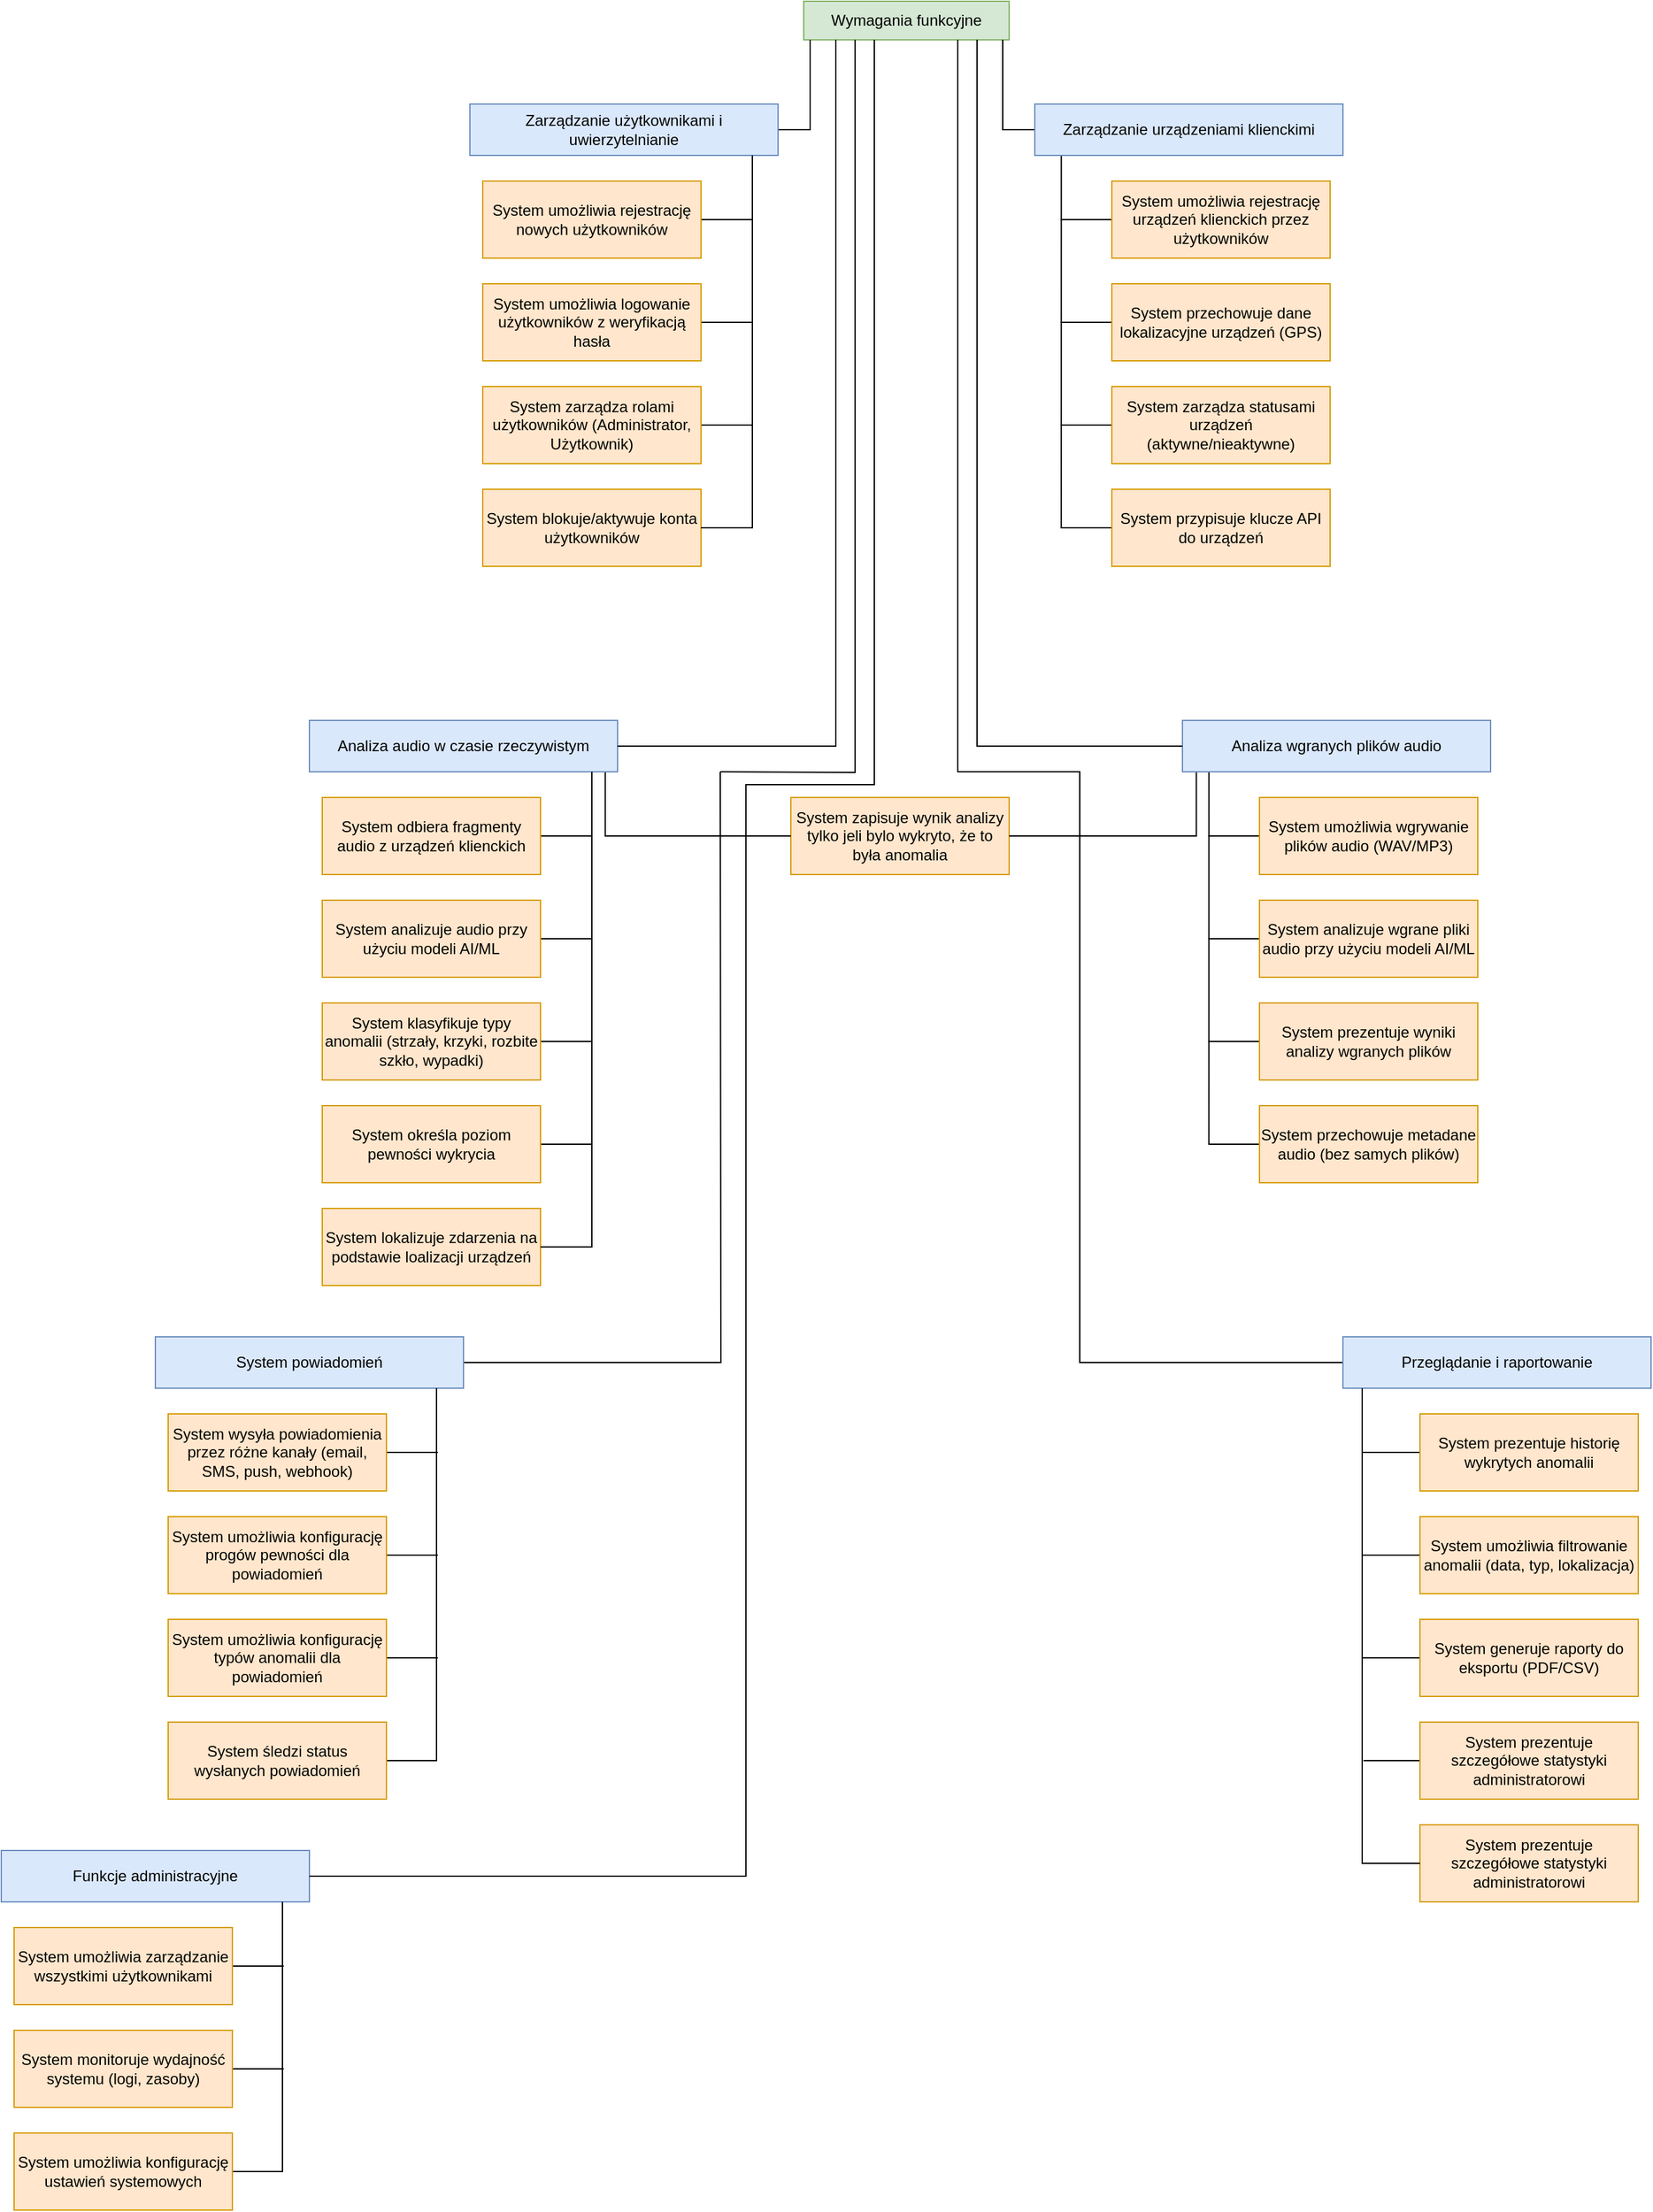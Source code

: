 <mxfile version="27.1.1">
  <diagram name="Сторінка-1" id="Snd5NYeoUCiAAMdLCgKy">
    <mxGraphModel dx="1426" dy="743" grid="1" gridSize="10" guides="1" tooltips="1" connect="1" arrows="1" fold="1" page="1" pageScale="1" pageWidth="1654" pageHeight="2336" math="0" shadow="0">
      <root>
        <mxCell id="0" />
        <mxCell id="1" parent="0" />
        <mxCell id="snhmZYs1huJNb6mN4-K5-1" value="Wymagania funkcyjne" style="rounded=0;whiteSpace=wrap;html=1;fillColor=#d5e8d4;strokeColor=#82b366;" parent="1" vertex="1">
          <mxGeometry x="785" y="40" width="160" height="30" as="geometry" />
        </mxCell>
        <mxCell id="snhmZYs1huJNb6mN4-K5-2" style="edgeStyle=orthogonalEdgeStyle;rounded=0;orthogonalLoop=1;jettySize=auto;html=1;exitX=0.5;exitY=1;exitDx=0;exitDy=0;" parent="1" source="snhmZYs1huJNb6mN4-K5-1" target="snhmZYs1huJNb6mN4-K5-1" edge="1">
          <mxGeometry relative="1" as="geometry" />
        </mxCell>
        <mxCell id="snhmZYs1huJNb6mN4-K5-36" style="edgeStyle=orthogonalEdgeStyle;rounded=0;orthogonalLoop=1;jettySize=auto;html=1;endArrow=none;startFill=0;" parent="1" source="snhmZYs1huJNb6mN4-K5-3" edge="1">
          <mxGeometry relative="1" as="geometry">
            <mxPoint x="790" y="70" as="targetPoint" />
            <Array as="points">
              <mxPoint x="790" y="140" />
              <mxPoint x="790" y="70" />
            </Array>
          </mxGeometry>
        </mxCell>
        <mxCell id="snhmZYs1huJNb6mN4-K5-3" value="Zarządzanie użytkownikami i uwierzytelnianie" style="rounded=0;whiteSpace=wrap;html=1;fillColor=#dae8fc;strokeColor=#6c8ebf;" parent="1" vertex="1">
          <mxGeometry x="525" y="120" width="240" height="40" as="geometry" />
        </mxCell>
        <mxCell id="snhmZYs1huJNb6mN4-K5-23" style="edgeStyle=orthogonalEdgeStyle;rounded=0;orthogonalLoop=1;jettySize=auto;html=1;endArrow=none;startFill=0;" parent="1" source="snhmZYs1huJNb6mN4-K5-5" edge="1">
          <mxGeometry relative="1" as="geometry">
            <mxPoint x="745" y="210" as="targetPoint" />
          </mxGeometry>
        </mxCell>
        <mxCell id="snhmZYs1huJNb6mN4-K5-5" value="&lt;span style=&quot;background-color: transparent; color: light-dark(rgb(0, 0, 0), rgb(255, 255, 255));&quot;&gt;System umożliwia rejestrację nowych użytkowników&lt;/span&gt;" style="rounded=0;whiteSpace=wrap;html=1;fillColor=#ffe6cc;strokeColor=#d79b00;" parent="1" vertex="1">
          <mxGeometry x="535" y="180" width="170" height="60" as="geometry" />
        </mxCell>
        <mxCell id="snhmZYs1huJNb6mN4-K5-22" style="edgeStyle=orthogonalEdgeStyle;rounded=0;orthogonalLoop=1;jettySize=auto;html=1;endArrow=none;startFill=0;" parent="1" source="snhmZYs1huJNb6mN4-K5-7" edge="1">
          <mxGeometry relative="1" as="geometry">
            <mxPoint x="745" y="290" as="targetPoint" />
          </mxGeometry>
        </mxCell>
        <mxCell id="snhmZYs1huJNb6mN4-K5-7" value="&lt;span style=&quot;background-color: transparent; color: light-dark(rgb(0, 0, 0), rgb(255, 255, 255));&quot;&gt;System umożliwia logowanie użytkowników z weryfikacją hasła&lt;/span&gt;" style="rounded=0;whiteSpace=wrap;html=1;fillColor=#ffe6cc;strokeColor=#d79b00;" parent="1" vertex="1">
          <mxGeometry x="535" y="260" width="170" height="60" as="geometry" />
        </mxCell>
        <mxCell id="snhmZYs1huJNb6mN4-K5-21" style="edgeStyle=orthogonalEdgeStyle;rounded=0;orthogonalLoop=1;jettySize=auto;html=1;endArrow=none;startFill=0;" parent="1" source="snhmZYs1huJNb6mN4-K5-9" edge="1">
          <mxGeometry relative="1" as="geometry">
            <mxPoint x="745" y="370" as="targetPoint" />
          </mxGeometry>
        </mxCell>
        <mxCell id="snhmZYs1huJNb6mN4-K5-9" value="&lt;span style=&quot;background-color: transparent; color: light-dark(rgb(0, 0, 0), rgb(255, 255, 255));&quot;&gt;System zarządza rolami użytkowników (Administrator, Użytkownik)&lt;/span&gt;" style="rounded=0;whiteSpace=wrap;html=1;fillColor=#ffe6cc;strokeColor=#d79b00;" parent="1" vertex="1">
          <mxGeometry x="535" y="340" width="170" height="60" as="geometry" />
        </mxCell>
        <mxCell id="snhmZYs1huJNb6mN4-K5-12" value="&lt;span style=&quot;background-color: transparent; color: light-dark(rgb(0, 0, 0), rgb(255, 255, 255));&quot;&gt;System blokuje/aktywuje konta użytkowników&lt;/span&gt;" style="rounded=0;whiteSpace=wrap;html=1;fillColor=#ffe6cc;strokeColor=#d79b00;" parent="1" vertex="1">
          <mxGeometry x="535" y="420" width="170" height="60" as="geometry" />
        </mxCell>
        <mxCell id="snhmZYs1huJNb6mN4-K5-19" style="edgeStyle=orthogonalEdgeStyle;rounded=0;orthogonalLoop=1;jettySize=auto;html=1;endArrow=none;startFill=0;" parent="1" source="snhmZYs1huJNb6mN4-K5-12" edge="1">
          <mxGeometry relative="1" as="geometry">
            <mxPoint x="745" y="160" as="targetPoint" />
            <Array as="points">
              <mxPoint x="745" y="450" />
            </Array>
          </mxGeometry>
        </mxCell>
        <mxCell id="snhmZYs1huJNb6mN4-K5-37" style="edgeStyle=orthogonalEdgeStyle;rounded=0;orthogonalLoop=1;jettySize=auto;html=1;endArrow=none;startFill=0;" parent="1" source="snhmZYs1huJNb6mN4-K5-24" edge="1">
          <mxGeometry relative="1" as="geometry">
            <mxPoint x="940" y="70" as="targetPoint" />
            <Array as="points">
              <mxPoint x="940" y="140" />
              <mxPoint x="940" y="70" />
            </Array>
          </mxGeometry>
        </mxCell>
        <mxCell id="snhmZYs1huJNb6mN4-K5-24" value="Zarządzanie urządzeniami klienckimi" style="rounded=0;whiteSpace=wrap;html=1;fillColor=#dae8fc;strokeColor=#6c8ebf;" parent="1" vertex="1">
          <mxGeometry x="965" y="120" width="240" height="40" as="geometry" />
        </mxCell>
        <mxCell id="snhmZYs1huJNb6mN4-K5-25" style="edgeStyle=orthogonalEdgeStyle;rounded=0;orthogonalLoop=1;jettySize=auto;html=1;endArrow=none;startFill=0;" parent="1" source="snhmZYs1huJNb6mN4-K5-26" edge="1">
          <mxGeometry relative="1" as="geometry">
            <mxPoint x="985" y="210" as="targetPoint" />
          </mxGeometry>
        </mxCell>
        <mxCell id="snhmZYs1huJNb6mN4-K5-26" value="System umożliwia rejestrację urządzeń klienckich przez użytkowników" style="rounded=0;whiteSpace=wrap;html=1;fillColor=#ffe6cc;strokeColor=#d79b00;" parent="1" vertex="1">
          <mxGeometry x="1025" y="180" width="170" height="60" as="geometry" />
        </mxCell>
        <mxCell id="snhmZYs1huJNb6mN4-K5-27" style="edgeStyle=orthogonalEdgeStyle;rounded=0;orthogonalLoop=1;jettySize=auto;html=1;endArrow=none;startFill=0;" parent="1" source="snhmZYs1huJNb6mN4-K5-28" edge="1">
          <mxGeometry relative="1" as="geometry">
            <mxPoint x="985" y="290" as="targetPoint" />
          </mxGeometry>
        </mxCell>
        <mxCell id="snhmZYs1huJNb6mN4-K5-28" value="System przechowuje dane lokalizacyjne urządzeń (GPS)" style="rounded=0;whiteSpace=wrap;html=1;fillColor=#ffe6cc;strokeColor=#d79b00;" parent="1" vertex="1">
          <mxGeometry x="1025" y="260" width="170" height="60" as="geometry" />
        </mxCell>
        <mxCell id="snhmZYs1huJNb6mN4-K5-29" style="edgeStyle=orthogonalEdgeStyle;rounded=0;orthogonalLoop=1;jettySize=auto;html=1;endArrow=none;startFill=0;" parent="1" source="snhmZYs1huJNb6mN4-K5-30" edge="1">
          <mxGeometry relative="1" as="geometry">
            <mxPoint x="985" y="370" as="targetPoint" />
          </mxGeometry>
        </mxCell>
        <mxCell id="snhmZYs1huJNb6mN4-K5-30" value="System zarządza statusami urządzeń (aktywne/nieaktywne)" style="rounded=0;whiteSpace=wrap;html=1;fillColor=#ffe6cc;strokeColor=#d79b00;" parent="1" vertex="1">
          <mxGeometry x="1025" y="340" width="170" height="60" as="geometry" />
        </mxCell>
        <mxCell id="snhmZYs1huJNb6mN4-K5-31" style="edgeStyle=orthogonalEdgeStyle;rounded=0;orthogonalLoop=1;jettySize=auto;html=1;endArrow=none;startFill=0;entryX=0.086;entryY=1.013;entryDx=0;entryDy=0;entryPerimeter=0;" parent="1" source="snhmZYs1huJNb6mN4-K5-32" target="snhmZYs1huJNb6mN4-K5-24" edge="1">
          <mxGeometry relative="1" as="geometry">
            <mxPoint x="985" y="450" as="targetPoint" />
            <Array as="points">
              <mxPoint x="986" y="450" />
            </Array>
          </mxGeometry>
        </mxCell>
        <mxCell id="snhmZYs1huJNb6mN4-K5-32" value="System przypisuje klucze API do urządzeń" style="rounded=0;whiteSpace=wrap;html=1;fillColor=#ffe6cc;strokeColor=#d79b00;" parent="1" vertex="1">
          <mxGeometry x="1025" y="420" width="170" height="60" as="geometry" />
        </mxCell>
        <mxCell id="snhmZYs1huJNb6mN4-K5-40" value="Analiza audio w czasie rzeczywistym" style="rounded=0;whiteSpace=wrap;html=1;fillColor=#dae8fc;strokeColor=#6c8ebf;" parent="1" vertex="1">
          <mxGeometry x="400" y="600" width="240" height="40" as="geometry" />
        </mxCell>
        <mxCell id="snhmZYs1huJNb6mN4-K5-41" style="edgeStyle=orthogonalEdgeStyle;rounded=0;orthogonalLoop=1;jettySize=auto;html=1;endArrow=none;startFill=0;" parent="1" source="snhmZYs1huJNb6mN4-K5-42" edge="1">
          <mxGeometry relative="1" as="geometry">
            <mxPoint x="620" y="690" as="targetPoint" />
          </mxGeometry>
        </mxCell>
        <mxCell id="snhmZYs1huJNb6mN4-K5-42" value="System odbiera fragmenty audio z urządzeń klienckich" style="rounded=0;whiteSpace=wrap;html=1;fillColor=#ffe6cc;strokeColor=#d79b00;" parent="1" vertex="1">
          <mxGeometry x="410" y="660" width="170" height="60" as="geometry" />
        </mxCell>
        <mxCell id="snhmZYs1huJNb6mN4-K5-43" style="edgeStyle=orthogonalEdgeStyle;rounded=0;orthogonalLoop=1;jettySize=auto;html=1;endArrow=none;startFill=0;" parent="1" source="snhmZYs1huJNb6mN4-K5-44" edge="1">
          <mxGeometry relative="1" as="geometry">
            <mxPoint x="620" y="770" as="targetPoint" />
          </mxGeometry>
        </mxCell>
        <mxCell id="snhmZYs1huJNb6mN4-K5-44" value="System analizuje audio przy użyciu modeli AI/ML" style="rounded=0;whiteSpace=wrap;html=1;fillColor=#ffe6cc;strokeColor=#d79b00;" parent="1" vertex="1">
          <mxGeometry x="410" y="740" width="170" height="60" as="geometry" />
        </mxCell>
        <mxCell id="snhmZYs1huJNb6mN4-K5-45" style="edgeStyle=orthogonalEdgeStyle;rounded=0;orthogonalLoop=1;jettySize=auto;html=1;endArrow=none;startFill=0;" parent="1" source="snhmZYs1huJNb6mN4-K5-46" edge="1">
          <mxGeometry relative="1" as="geometry">
            <mxPoint x="620" y="850" as="targetPoint" />
          </mxGeometry>
        </mxCell>
        <mxCell id="snhmZYs1huJNb6mN4-K5-46" value="System klasyfikuje typy anomalii (strzały, krzyki, rozbite szkło, wypadki)" style="rounded=0;whiteSpace=wrap;html=1;fillColor=#ffe6cc;strokeColor=#d79b00;" parent="1" vertex="1">
          <mxGeometry x="410" y="820" width="170" height="60" as="geometry" />
        </mxCell>
        <mxCell id="snhmZYs1huJNb6mN4-K5-47" style="edgeStyle=orthogonalEdgeStyle;rounded=0;orthogonalLoop=1;jettySize=auto;html=1;endArrow=none;startFill=0;" parent="1" source="snhmZYs1huJNb6mN4-K5-48" edge="1">
          <mxGeometry relative="1" as="geometry">
            <mxPoint x="620" y="930" as="targetPoint" />
          </mxGeometry>
        </mxCell>
        <mxCell id="snhmZYs1huJNb6mN4-K5-48" value="System określa poziom pewności wykrycia" style="rounded=0;whiteSpace=wrap;html=1;fillColor=#ffe6cc;strokeColor=#d79b00;" parent="1" vertex="1">
          <mxGeometry x="410" y="900" width="170" height="60" as="geometry" />
        </mxCell>
        <mxCell id="snhmZYs1huJNb6mN4-K5-49" value="System lokalizuje zdarzenia na podstawie loalizacji urządzeń" style="rounded=0;whiteSpace=wrap;html=1;fillColor=#ffe6cc;strokeColor=#d79b00;" parent="1" vertex="1">
          <mxGeometry x="410" y="980" width="170" height="60" as="geometry" />
        </mxCell>
        <mxCell id="snhmZYs1huJNb6mN4-K5-50" style="edgeStyle=orthogonalEdgeStyle;rounded=0;orthogonalLoop=1;jettySize=auto;html=1;endArrow=none;startFill=0;" parent="1" source="snhmZYs1huJNb6mN4-K5-49" edge="1">
          <mxGeometry relative="1" as="geometry">
            <mxPoint x="620" y="640" as="targetPoint" />
            <Array as="points">
              <mxPoint x="620" y="1010" />
            </Array>
          </mxGeometry>
        </mxCell>
        <mxCell id="snhmZYs1huJNb6mN4-K5-51" style="edgeStyle=orthogonalEdgeStyle;rounded=0;orthogonalLoop=1;jettySize=auto;html=1;endArrow=none;startFill=0;" parent="1" source="snhmZYs1huJNb6mN4-K5-40" edge="1">
          <mxGeometry relative="1" as="geometry">
            <mxPoint x="810" y="70" as="targetPoint" />
            <Array as="points">
              <mxPoint x="810" y="620" />
              <mxPoint x="810" y="71" />
            </Array>
          </mxGeometry>
        </mxCell>
        <mxCell id="snhmZYs1huJNb6mN4-K5-52" value="Analiza wgranych plików audio" style="rounded=0;whiteSpace=wrap;html=1;fillColor=#dae8fc;strokeColor=#6c8ebf;" parent="1" vertex="1">
          <mxGeometry x="1080" y="600" width="240" height="40" as="geometry" />
        </mxCell>
        <mxCell id="snhmZYs1huJNb6mN4-K5-53" style="edgeStyle=orthogonalEdgeStyle;rounded=0;orthogonalLoop=1;jettySize=auto;html=1;endArrow=none;startFill=0;" parent="1" source="snhmZYs1huJNb6mN4-K5-54" edge="1">
          <mxGeometry relative="1" as="geometry">
            <mxPoint x="1100" y="690" as="targetPoint" />
          </mxGeometry>
        </mxCell>
        <mxCell id="snhmZYs1huJNb6mN4-K5-54" value="System umożliwia wgrywanie plików audio (WAV/MP3)" style="rounded=0;whiteSpace=wrap;html=1;fillColor=#ffe6cc;strokeColor=#d79b00;" parent="1" vertex="1">
          <mxGeometry x="1140" y="660" width="170" height="60" as="geometry" />
        </mxCell>
        <mxCell id="snhmZYs1huJNb6mN4-K5-55" style="edgeStyle=orthogonalEdgeStyle;rounded=0;orthogonalLoop=1;jettySize=auto;html=1;endArrow=none;startFill=0;" parent="1" source="snhmZYs1huJNb6mN4-K5-56" edge="1">
          <mxGeometry relative="1" as="geometry">
            <mxPoint x="1100" y="770" as="targetPoint" />
          </mxGeometry>
        </mxCell>
        <mxCell id="snhmZYs1huJNb6mN4-K5-56" value="System analizuje wgrane pliki audio przy użyciu modeli AI/ML" style="rounded=0;whiteSpace=wrap;html=1;fillColor=#ffe6cc;strokeColor=#d79b00;" parent="1" vertex="1">
          <mxGeometry x="1140" y="740" width="170" height="60" as="geometry" />
        </mxCell>
        <mxCell id="snhmZYs1huJNb6mN4-K5-57" style="edgeStyle=orthogonalEdgeStyle;rounded=0;orthogonalLoop=1;jettySize=auto;html=1;endArrow=none;startFill=0;" parent="1" source="snhmZYs1huJNb6mN4-K5-58" edge="1">
          <mxGeometry relative="1" as="geometry">
            <mxPoint x="1100" y="850" as="targetPoint" />
          </mxGeometry>
        </mxCell>
        <mxCell id="snhmZYs1huJNb6mN4-K5-58" value="System prezentuje wyniki analizy wgranych plików" style="rounded=0;whiteSpace=wrap;html=1;fillColor=#ffe6cc;strokeColor=#d79b00;" parent="1" vertex="1">
          <mxGeometry x="1140" y="820" width="170" height="60" as="geometry" />
        </mxCell>
        <mxCell id="snhmZYs1huJNb6mN4-K5-59" style="edgeStyle=orthogonalEdgeStyle;rounded=0;orthogonalLoop=1;jettySize=auto;html=1;endArrow=none;startFill=0;entryX=0.086;entryY=1.013;entryDx=0;entryDy=0;entryPerimeter=0;" parent="1" source="snhmZYs1huJNb6mN4-K5-60" target="snhmZYs1huJNb6mN4-K5-52" edge="1">
          <mxGeometry relative="1" as="geometry">
            <mxPoint x="1100" y="930" as="targetPoint" />
            <Array as="points">
              <mxPoint x="1101" y="930" />
            </Array>
          </mxGeometry>
        </mxCell>
        <mxCell id="snhmZYs1huJNb6mN4-K5-60" value="System przechowuje metadane audio (bez samych plików)" style="rounded=0;whiteSpace=wrap;html=1;fillColor=#ffe6cc;strokeColor=#d79b00;" parent="1" vertex="1">
          <mxGeometry x="1140" y="900" width="170" height="60" as="geometry" />
        </mxCell>
        <mxCell id="snhmZYs1huJNb6mN4-K5-61" style="edgeStyle=orthogonalEdgeStyle;rounded=0;orthogonalLoop=1;jettySize=auto;html=1;endArrow=none;startFill=0;" parent="1" source="snhmZYs1huJNb6mN4-K5-52" edge="1">
          <mxGeometry relative="1" as="geometry">
            <mxPoint x="920" y="70" as="targetPoint" />
            <Array as="points">
              <mxPoint x="920" y="620" />
            </Array>
          </mxGeometry>
        </mxCell>
        <mxCell id="snhmZYs1huJNb6mN4-K5-62" value="System zapisuje wynik analizy tylko jeli bylo wykryto, że to była anomalia" style="rounded=0;whiteSpace=wrap;html=1;fillColor=#ffe6cc;strokeColor=#d79b00;" parent="1" vertex="1">
          <mxGeometry x="775" y="660" width="170" height="60" as="geometry" />
        </mxCell>
        <mxCell id="snhmZYs1huJNb6mN4-K5-65" style="edgeStyle=orthogonalEdgeStyle;rounded=0;orthogonalLoop=1;jettySize=auto;html=1;entryX=0.96;entryY=1.012;entryDx=0;entryDy=0;entryPerimeter=0;endArrow=none;startFill=0;" parent="1" source="snhmZYs1huJNb6mN4-K5-62" target="snhmZYs1huJNb6mN4-K5-40" edge="1">
          <mxGeometry relative="1" as="geometry" />
        </mxCell>
        <mxCell id="snhmZYs1huJNb6mN4-K5-66" style="edgeStyle=orthogonalEdgeStyle;rounded=0;orthogonalLoop=1;jettySize=auto;html=1;entryX=0.045;entryY=1.012;entryDx=0;entryDy=0;entryPerimeter=0;endArrow=none;startFill=0;" parent="1" source="snhmZYs1huJNb6mN4-K5-62" target="snhmZYs1huJNb6mN4-K5-52" edge="1">
          <mxGeometry relative="1" as="geometry" />
        </mxCell>
        <mxCell id="snhmZYs1huJNb6mN4-K5-81" style="edgeStyle=orthogonalEdgeStyle;rounded=0;orthogonalLoop=1;jettySize=auto;html=1;endArrow=none;startFill=0;" parent="1" source="snhmZYs1huJNb6mN4-K5-67" edge="1">
          <mxGeometry relative="1" as="geometry">
            <mxPoint x="720" y="640" as="targetPoint" />
          </mxGeometry>
        </mxCell>
        <mxCell id="snhmZYs1huJNb6mN4-K5-67" value="System powiadomień" style="rounded=0;whiteSpace=wrap;html=1;fillColor=#dae8fc;strokeColor=#6c8ebf;" parent="1" vertex="1">
          <mxGeometry x="280" y="1080" width="240" height="40" as="geometry" />
        </mxCell>
        <mxCell id="snhmZYs1huJNb6mN4-K5-68" style="edgeStyle=orthogonalEdgeStyle;rounded=0;orthogonalLoop=1;jettySize=auto;html=1;endArrow=none;startFill=0;" parent="1" source="snhmZYs1huJNb6mN4-K5-69" edge="1">
          <mxGeometry relative="1" as="geometry">
            <mxPoint x="500" y="1170" as="targetPoint" />
          </mxGeometry>
        </mxCell>
        <mxCell id="snhmZYs1huJNb6mN4-K5-69" value="System wysyła powiadomienia przez różne kanały (email, SMS, push, webhook)" style="rounded=0;whiteSpace=wrap;html=1;fillColor=#ffe6cc;strokeColor=#d79b00;" parent="1" vertex="1">
          <mxGeometry x="290" y="1140" width="170" height="60" as="geometry" />
        </mxCell>
        <mxCell id="snhmZYs1huJNb6mN4-K5-70" style="edgeStyle=orthogonalEdgeStyle;rounded=0;orthogonalLoop=1;jettySize=auto;html=1;endArrow=none;startFill=0;" parent="1" source="snhmZYs1huJNb6mN4-K5-71" edge="1">
          <mxGeometry relative="1" as="geometry">
            <mxPoint x="500" y="1250" as="targetPoint" />
          </mxGeometry>
        </mxCell>
        <mxCell id="snhmZYs1huJNb6mN4-K5-71" value="System umożliwia konfigurację progów pewności dla powiadomień" style="rounded=0;whiteSpace=wrap;html=1;fillColor=#ffe6cc;strokeColor=#d79b00;" parent="1" vertex="1">
          <mxGeometry x="290" y="1220" width="170" height="60" as="geometry" />
        </mxCell>
        <mxCell id="snhmZYs1huJNb6mN4-K5-72" style="edgeStyle=orthogonalEdgeStyle;rounded=0;orthogonalLoop=1;jettySize=auto;html=1;endArrow=none;startFill=0;" parent="1" source="snhmZYs1huJNb6mN4-K5-73" edge="1">
          <mxGeometry relative="1" as="geometry">
            <mxPoint x="500" y="1330" as="targetPoint" />
          </mxGeometry>
        </mxCell>
        <mxCell id="snhmZYs1huJNb6mN4-K5-73" value="System umożliwia konfigurację typów anomalii dla powiadomień" style="rounded=0;whiteSpace=wrap;html=1;fillColor=#ffe6cc;strokeColor=#d79b00;" parent="1" vertex="1">
          <mxGeometry x="290" y="1300" width="170" height="60" as="geometry" />
        </mxCell>
        <mxCell id="snhmZYs1huJNb6mN4-K5-74" style="edgeStyle=orthogonalEdgeStyle;rounded=0;orthogonalLoop=1;jettySize=auto;html=1;endArrow=none;startFill=0;" parent="1" source="snhmZYs1huJNb6mN4-K5-75" edge="1">
          <mxGeometry relative="1" as="geometry">
            <mxPoint x="499" y="1120" as="targetPoint" />
            <Array as="points">
              <mxPoint x="499" y="1410" />
            </Array>
          </mxGeometry>
        </mxCell>
        <mxCell id="snhmZYs1huJNb6mN4-K5-75" value="System śledzi status wysłanych powiadomień" style="rounded=0;whiteSpace=wrap;html=1;fillColor=#ffe6cc;strokeColor=#d79b00;" parent="1" vertex="1">
          <mxGeometry x="290" y="1380" width="170" height="60" as="geometry" />
        </mxCell>
        <mxCell id="snhmZYs1huJNb6mN4-K5-78" style="edgeStyle=orthogonalEdgeStyle;rounded=0;orthogonalLoop=1;jettySize=auto;html=1;entryX=0.25;entryY=1;entryDx=0;entryDy=0;endArrow=none;startFill=0;" parent="1" target="snhmZYs1huJNb6mN4-K5-1" edge="1">
          <mxGeometry relative="1" as="geometry">
            <mxPoint x="720" y="640" as="sourcePoint" />
            <mxPoint x="840" y="80" as="targetPoint" />
          </mxGeometry>
        </mxCell>
        <mxCell id="snhmZYs1huJNb6mN4-K5-101" style="edgeStyle=orthogonalEdgeStyle;rounded=0;orthogonalLoop=1;jettySize=auto;html=1;entryX=0.75;entryY=1;entryDx=0;entryDy=0;endArrow=none;startFill=0;" parent="1" source="snhmZYs1huJNb6mN4-K5-82" target="snhmZYs1huJNb6mN4-K5-1" edge="1">
          <mxGeometry relative="1" as="geometry">
            <Array as="points">
              <mxPoint x="1000" y="1100" />
              <mxPoint x="1000" y="640" />
              <mxPoint x="905" y="640" />
            </Array>
          </mxGeometry>
        </mxCell>
        <mxCell id="snhmZYs1huJNb6mN4-K5-82" value="Przeglądanie i raportowanie" style="rounded=0;whiteSpace=wrap;html=1;fillColor=#dae8fc;strokeColor=#6c8ebf;" parent="1" vertex="1">
          <mxGeometry x="1205" y="1080" width="240" height="40" as="geometry" />
        </mxCell>
        <mxCell id="snhmZYs1huJNb6mN4-K5-97" style="edgeStyle=orthogonalEdgeStyle;rounded=0;orthogonalLoop=1;jettySize=auto;html=1;endArrow=none;startFill=0;" parent="1" source="snhmZYs1huJNb6mN4-K5-84" edge="1">
          <mxGeometry relative="1" as="geometry">
            <mxPoint x="1220" y="1170" as="targetPoint" />
          </mxGeometry>
        </mxCell>
        <mxCell id="snhmZYs1huJNb6mN4-K5-84" value="System prezentuje historię wykrytych anomalii" style="rounded=0;whiteSpace=wrap;html=1;fillColor=#ffe6cc;strokeColor=#d79b00;" parent="1" vertex="1">
          <mxGeometry x="1265" y="1140" width="170" height="60" as="geometry" />
        </mxCell>
        <mxCell id="snhmZYs1huJNb6mN4-K5-85" style="edgeStyle=orthogonalEdgeStyle;rounded=0;orthogonalLoop=1;jettySize=auto;html=1;endArrow=none;startFill=0;" parent="1" source="snhmZYs1huJNb6mN4-K5-86" edge="1">
          <mxGeometry relative="1" as="geometry">
            <mxPoint x="1220" y="1250" as="targetPoint" />
          </mxGeometry>
        </mxCell>
        <mxCell id="snhmZYs1huJNb6mN4-K5-86" value="System umożliwia filtrowanie anomalii (data, typ, lokalizacja)" style="rounded=0;whiteSpace=wrap;html=1;fillColor=#ffe6cc;strokeColor=#d79b00;" parent="1" vertex="1">
          <mxGeometry x="1265" y="1220" width="170" height="60" as="geometry" />
        </mxCell>
        <mxCell id="snhmZYs1huJNb6mN4-K5-87" style="edgeStyle=orthogonalEdgeStyle;rounded=0;orthogonalLoop=1;jettySize=auto;html=1;endArrow=none;startFill=0;" parent="1" source="snhmZYs1huJNb6mN4-K5-88" edge="1">
          <mxGeometry relative="1" as="geometry">
            <mxPoint x="1220" y="1330" as="targetPoint" />
          </mxGeometry>
        </mxCell>
        <mxCell id="snhmZYs1huJNb6mN4-K5-88" value="System generuje raporty do eksportu (PDF/CSV)" style="rounded=0;whiteSpace=wrap;html=1;fillColor=#ffe6cc;strokeColor=#d79b00;" parent="1" vertex="1">
          <mxGeometry x="1265" y="1300" width="170" height="60" as="geometry" />
        </mxCell>
        <mxCell id="snhmZYs1huJNb6mN4-K5-91" value="System prezentuje szczegółowe statystyki administratorowi" style="rounded=0;whiteSpace=wrap;html=1;fillColor=#ffe6cc;strokeColor=#d79b00;" parent="1" vertex="1">
          <mxGeometry x="1265" y="1460" width="170" height="60" as="geometry" />
        </mxCell>
        <mxCell id="snhmZYs1huJNb6mN4-K5-96" style="edgeStyle=orthogonalEdgeStyle;rounded=0;orthogonalLoop=1;jettySize=auto;html=1;endArrow=none;startFill=0;" parent="1" source="snhmZYs1huJNb6mN4-K5-91" edge="1">
          <mxGeometry relative="1" as="geometry">
            <mxPoint x="1220" y="1120" as="targetPoint" />
            <Array as="points">
              <mxPoint x="1220" y="1490" />
            </Array>
          </mxGeometry>
        </mxCell>
        <mxCell id="snhmZYs1huJNb6mN4-K5-99" style="edgeStyle=orthogonalEdgeStyle;rounded=0;orthogonalLoop=1;jettySize=auto;html=1;endArrow=none;startFill=0;" parent="1" source="snhmZYs1huJNb6mN4-K5-98" edge="1">
          <mxGeometry relative="1" as="geometry">
            <mxPoint x="1221" y="1410" as="targetPoint" />
            <Array as="points">
              <mxPoint x="1221" y="1410" />
            </Array>
          </mxGeometry>
        </mxCell>
        <mxCell id="snhmZYs1huJNb6mN4-K5-98" value="System prezentuje szczegółowe statystyki administratorowi" style="rounded=0;whiteSpace=wrap;html=1;fillColor=#ffe6cc;strokeColor=#d79b00;" parent="1" vertex="1">
          <mxGeometry x="1265" y="1380" width="170" height="60" as="geometry" />
        </mxCell>
        <mxCell id="snhmZYs1huJNb6mN4-K5-102" value="Funkcje administracyjne" style="rounded=0;whiteSpace=wrap;html=1;fillColor=#dae8fc;strokeColor=#6c8ebf;" parent="1" vertex="1">
          <mxGeometry x="160" y="1480" width="240" height="40" as="geometry" />
        </mxCell>
        <mxCell id="snhmZYs1huJNb6mN4-K5-103" style="edgeStyle=orthogonalEdgeStyle;rounded=0;orthogonalLoop=1;jettySize=auto;html=1;endArrow=none;startFill=0;" parent="1" source="snhmZYs1huJNb6mN4-K5-104" edge="1">
          <mxGeometry relative="1" as="geometry">
            <mxPoint x="380" y="1570" as="targetPoint" />
          </mxGeometry>
        </mxCell>
        <mxCell id="snhmZYs1huJNb6mN4-K5-104" value="System umożliwia zarządzanie wszystkimi użytkownikami" style="rounded=0;whiteSpace=wrap;html=1;fillColor=#ffe6cc;strokeColor=#d79b00;" parent="1" vertex="1">
          <mxGeometry x="170" y="1540" width="170" height="60" as="geometry" />
        </mxCell>
        <mxCell id="snhmZYs1huJNb6mN4-K5-105" style="edgeStyle=orthogonalEdgeStyle;rounded=0;orthogonalLoop=1;jettySize=auto;html=1;endArrow=none;startFill=0;" parent="1" source="snhmZYs1huJNb6mN4-K5-106" edge="1">
          <mxGeometry relative="1" as="geometry">
            <mxPoint x="380" y="1650" as="targetPoint" />
          </mxGeometry>
        </mxCell>
        <mxCell id="snhmZYs1huJNb6mN4-K5-106" value="System monitoruje wydajność systemu (logi, zasoby)" style="rounded=0;whiteSpace=wrap;html=1;fillColor=#ffe6cc;strokeColor=#d79b00;" parent="1" vertex="1">
          <mxGeometry x="170" y="1620" width="170" height="60" as="geometry" />
        </mxCell>
        <mxCell id="snhmZYs1huJNb6mN4-K5-109" style="edgeStyle=orthogonalEdgeStyle;rounded=0;orthogonalLoop=1;jettySize=auto;html=1;endArrow=none;startFill=0;" parent="1" source="snhmZYs1huJNb6mN4-K5-110" edge="1">
          <mxGeometry relative="1" as="geometry">
            <mxPoint x="379" y="1520" as="targetPoint" />
            <Array as="points">
              <mxPoint x="379" y="1730" />
            </Array>
          </mxGeometry>
        </mxCell>
        <mxCell id="snhmZYs1huJNb6mN4-K5-110" value="System umożliwia konfigurację ustawień systemowych" style="rounded=0;whiteSpace=wrap;html=1;fillColor=#ffe6cc;strokeColor=#d79b00;" parent="1" vertex="1">
          <mxGeometry x="170" y="1700" width="170" height="60" as="geometry" />
        </mxCell>
        <mxCell id="snhmZYs1huJNb6mN4-K5-112" style="edgeStyle=orthogonalEdgeStyle;rounded=0;orthogonalLoop=1;jettySize=auto;html=1;endArrow=none;startFill=0;" parent="1" source="snhmZYs1huJNb6mN4-K5-102" edge="1">
          <mxGeometry relative="1" as="geometry">
            <mxPoint x="840" y="70" as="targetPoint" />
            <Array as="points">
              <mxPoint x="740" y="1500" />
              <mxPoint x="740" y="650" />
              <mxPoint x="840" y="650" />
            </Array>
          </mxGeometry>
        </mxCell>
      </root>
    </mxGraphModel>
  </diagram>
</mxfile>
